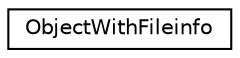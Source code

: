 digraph "Graphical Class Hierarchy"
{
 // LATEX_PDF_SIZE
  edge [fontname="Helvetica",fontsize="10",labelfontname="Helvetica",labelfontsize="10"];
  node [fontname="Helvetica",fontsize="10",shape=record];
  rankdir="LR";
  Node0 [label="ObjectWithFileinfo",height=0.2,width=0.4,color="black", fillcolor="white", style="filled",URL="$structObjectWithFileinfo.html",tooltip=" "];
}

